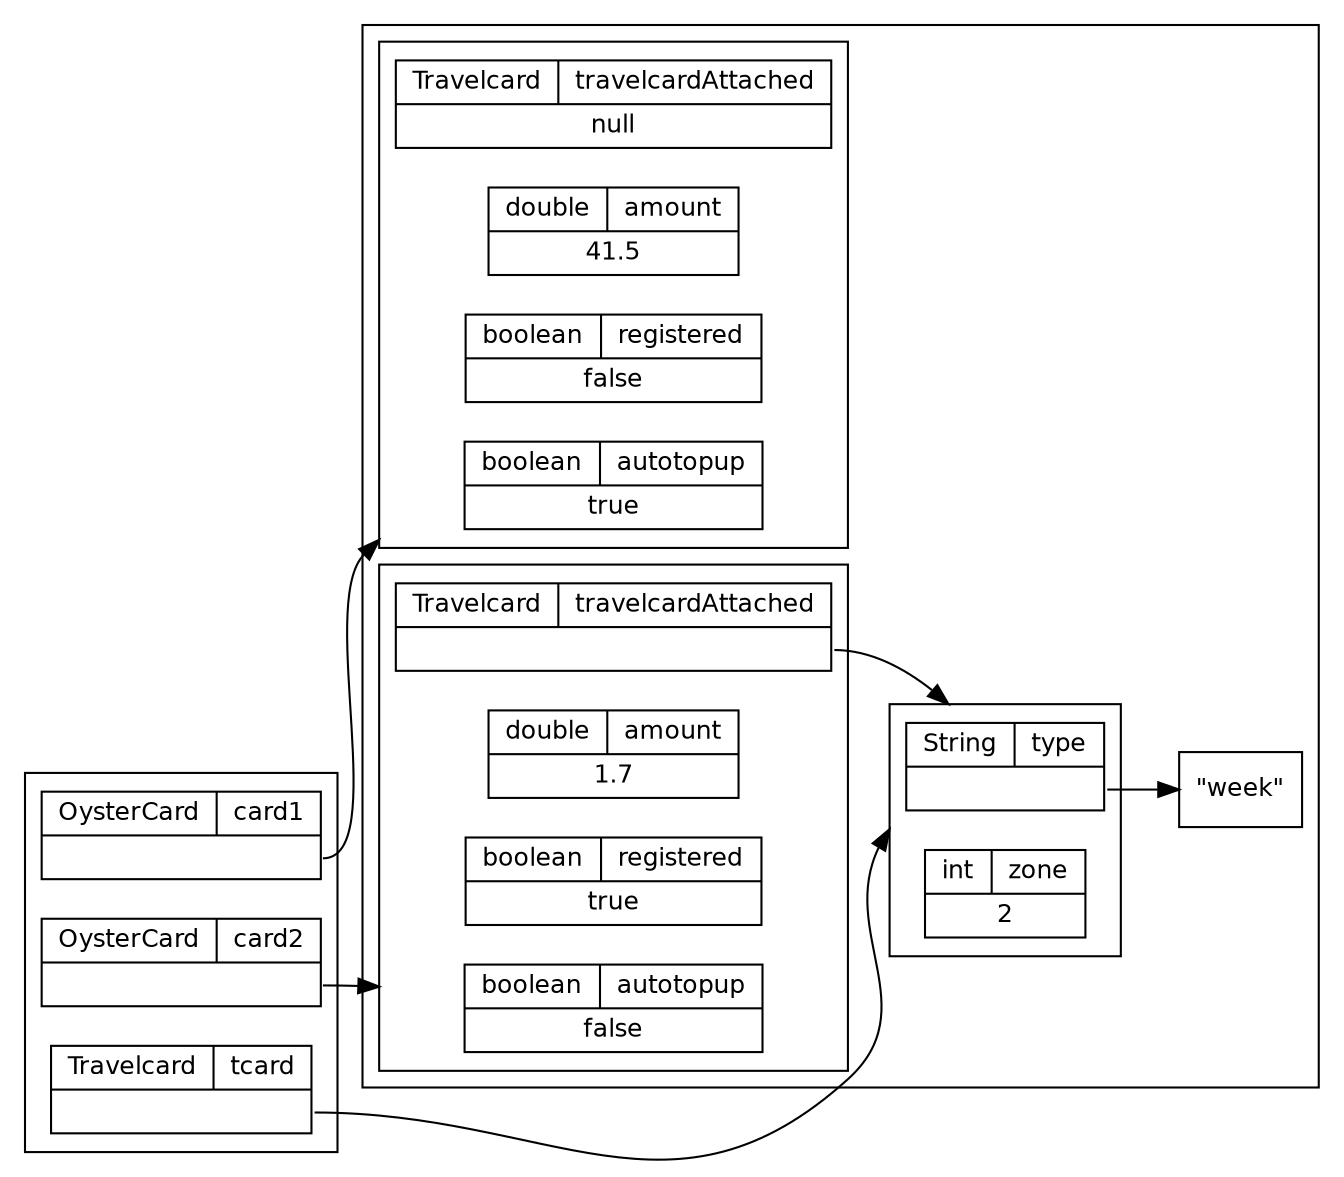 digraph Oyster1 {
    compound=true;
    fontname = "Bitstream Vera Sans"
    fontsize = 12
    rankdir=LR
    
    node [shape="record", fontname = "Bitstream Vera Sans", fontsize = 12];
    
    subgraph cluster_Stack {
        card2 [label="{OysterCard|card2}|<v>"];
        tcard [label="{Travelcard|tcard}|<v>"];
        card1 [label="{OysterCard|card1}|<v>"];
    }

    subgraph cluster_Heap {
        subgraph cluster_card2 {
            card2_travelcardAttached [label="{Travelcard|travelcardAttached}|<v>"];
            card2_amount [label="{double|amount}|<v>1.7"];            
            card2_registered [label="{boolean|registered}|<v>true"];
            card2_autotopup [label="{boolean|autotopup}|<v>false"];
        }
        card2_travelcardAttached:v -> tcard_type [lhead=cluster_tcard];

        subgraph cluster_tcard {
            tcard_zone [label="{int|zone}|<v>2"];
            tcard_type [label="{String|type}|<v>"];
        }
        tcard_type_String [label="\"week\""];
        tcard_type:v -> tcard_type_String;
        
        subgraph cluster_card1 {
            card1_travelcardAttached [label="{Travelcard|travelcardAttached}|<v>null"];
            card1_amount [label="{double|amount}|<v>41.5"];            
            card1_registered [label="{boolean|registered}|<v>false"];
            card1_autotopup [label="{boolean|autotopup}|<v>true"];
        }
    }
    
    card1:v -> card1_autotopup [lhead=cluster_card1];
    tcard:v -> tcard_type [lhead=cluster_tcard];
    card2:v -> card2_autotopup [lhead=cluster_card2];
}
